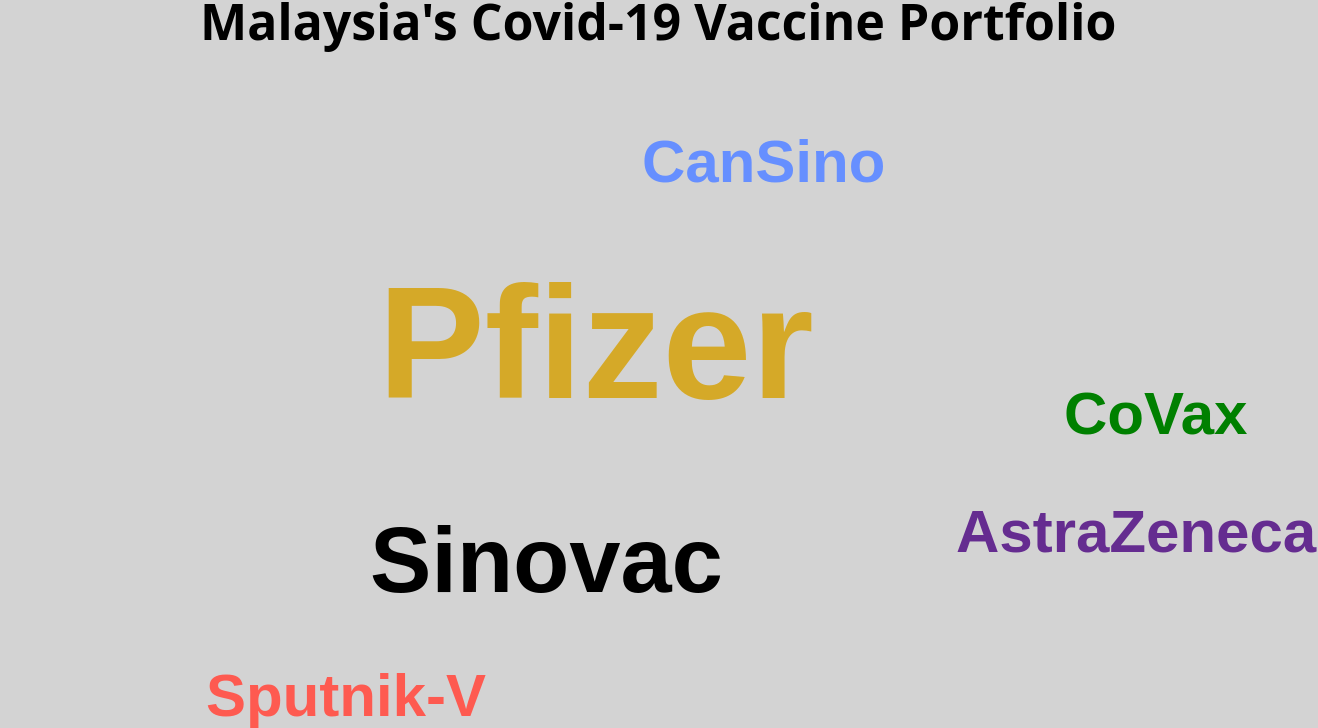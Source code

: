 {
    "$schema": "https://vega.github.io/schema/vega/v5.json",
    "width": 100,
    "height": 325,
    "title": {
      "text": "Malaysia's Covid-19 Vaccine Portfolio",
      "fontSize": 25
    },
    "data": [
      {
        "name": "table",
        "values": [
          "Pfizer Pfizer Pfizer Pfizer Pfizer AstraZeneca CoVax Sinovac Sinovac Sputnik-V CanSino"
        ],
        "transform": [
          {
            "type": "countpattern",
            "field": "data",
            "case": "mixed",
            "pattern": "[\\w'-]{3,}"
          },
          {
              "type": "formula", "as": "url",
              "expr": "'https://www.google.com/search?q=' + datum.text + ' vaccine'" 
          },
          {
            "type": "formula", "as": "pop_coverage",
            "expr": "datum.count/10 * 100"
          },
          {
            "type": "formula", "as": "pop_raw_val",
            "expr": "datum.count/10 * 64"
          },
          {
            "type": "formula", "as": "angle",
            "expr": "[0, 0, 0][~~(random() * 3)]"
          }
        ]
      }
    ],
  
    "scales": [
      {
        "name": "color",
        "type": "ordinal",
        "domain": {"data": "table", "field": "text"},
        "range": ["#d5a928", "#652c90", "green", "black",
        "#FE5A50", "#668FFF"]
      }
    ],
  
    "marks": [
      {
        "type": "text",
        "from": {"data": "table"},
        "encode": {
          "enter": {
            "text": {"field": "text"},
            "align": {"value": "center"},
            "baseline": {"value": "alphabetic"},
            "fill": {"scale": "color", "field": "text"},
            "tooltip": { 
                "signal": "'Population coverage: ' + datum.pop_coverage + '%' + '; Number of doses: ' + datum.pop_raw_val + ' million' "
            },
            "href": {"field": "url", "type": "nominal"}
          },
          "update": {
            "fillOpacity": {"value": 1}
          },
          "hover": {
            "fillOpacity": {"value": 0.5}
          }
        },
        "transform": [
          {
            "type": "wordcloud",
            "size": [800, 400],
            "text": {"field": "text"},
            "rotate": {"field": "datum.angle"},
            "font": "Arial",
            "fontSize": {"field": "datum.count"},
            "fontWeight": "bold",
            "fontSizeRange": [30, 80],
            "padding": 30
          }
        ]
      }
    ],
    "config": {
        "background": "lightgray",
        "axis": {
            "titleColor": "#527298",
            "labelColor": "#527298",
            "labelFont": "sans-serif",
            "labelFontSize": 15,
            "titleFontSize": 15
        },
        "view": {
            "stroke": "black"
        }
    }
  }
  